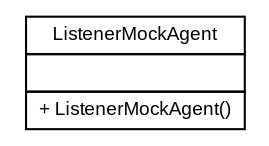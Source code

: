 #!/usr/local/bin/dot
#
# Class diagram 
# Generated by UMLGraph version 5.1 (http://www.umlgraph.org/)
#

digraph G {
	edge [fontname="arial",fontsize=10,labelfontname="arial",labelfontsize=10];
	node [fontname="arial",fontsize=10,shape=plaintext];
	nodesep=0.25;
	ranksep=0.5;
	// es.upm.dit.gsi.beast.mock.jade.listenerMock.ListenerMockAgent
	c159 [label=<<table title="es.upm.dit.gsi.beast.mock.jade.listenerMock.ListenerMockAgent" border="0" cellborder="1" cellspacing="0" cellpadding="2" port="p" href="./ListenerMockAgent.html">
		<tr><td><table border="0" cellspacing="0" cellpadding="1">
<tr><td align="center" balign="center"> ListenerMockAgent </td></tr>
		</table></td></tr>
		<tr><td><table border="0" cellspacing="0" cellpadding="1">
<tr><td align="left" balign="left">  </td></tr>
		</table></td></tr>
		<tr><td><table border="0" cellspacing="0" cellpadding="1">
<tr><td align="left" balign="left"> + ListenerMockAgent() </td></tr>
		</table></td></tr>
		</table>>, fontname="arial", fontcolor="black", fontsize=9.0];
}

